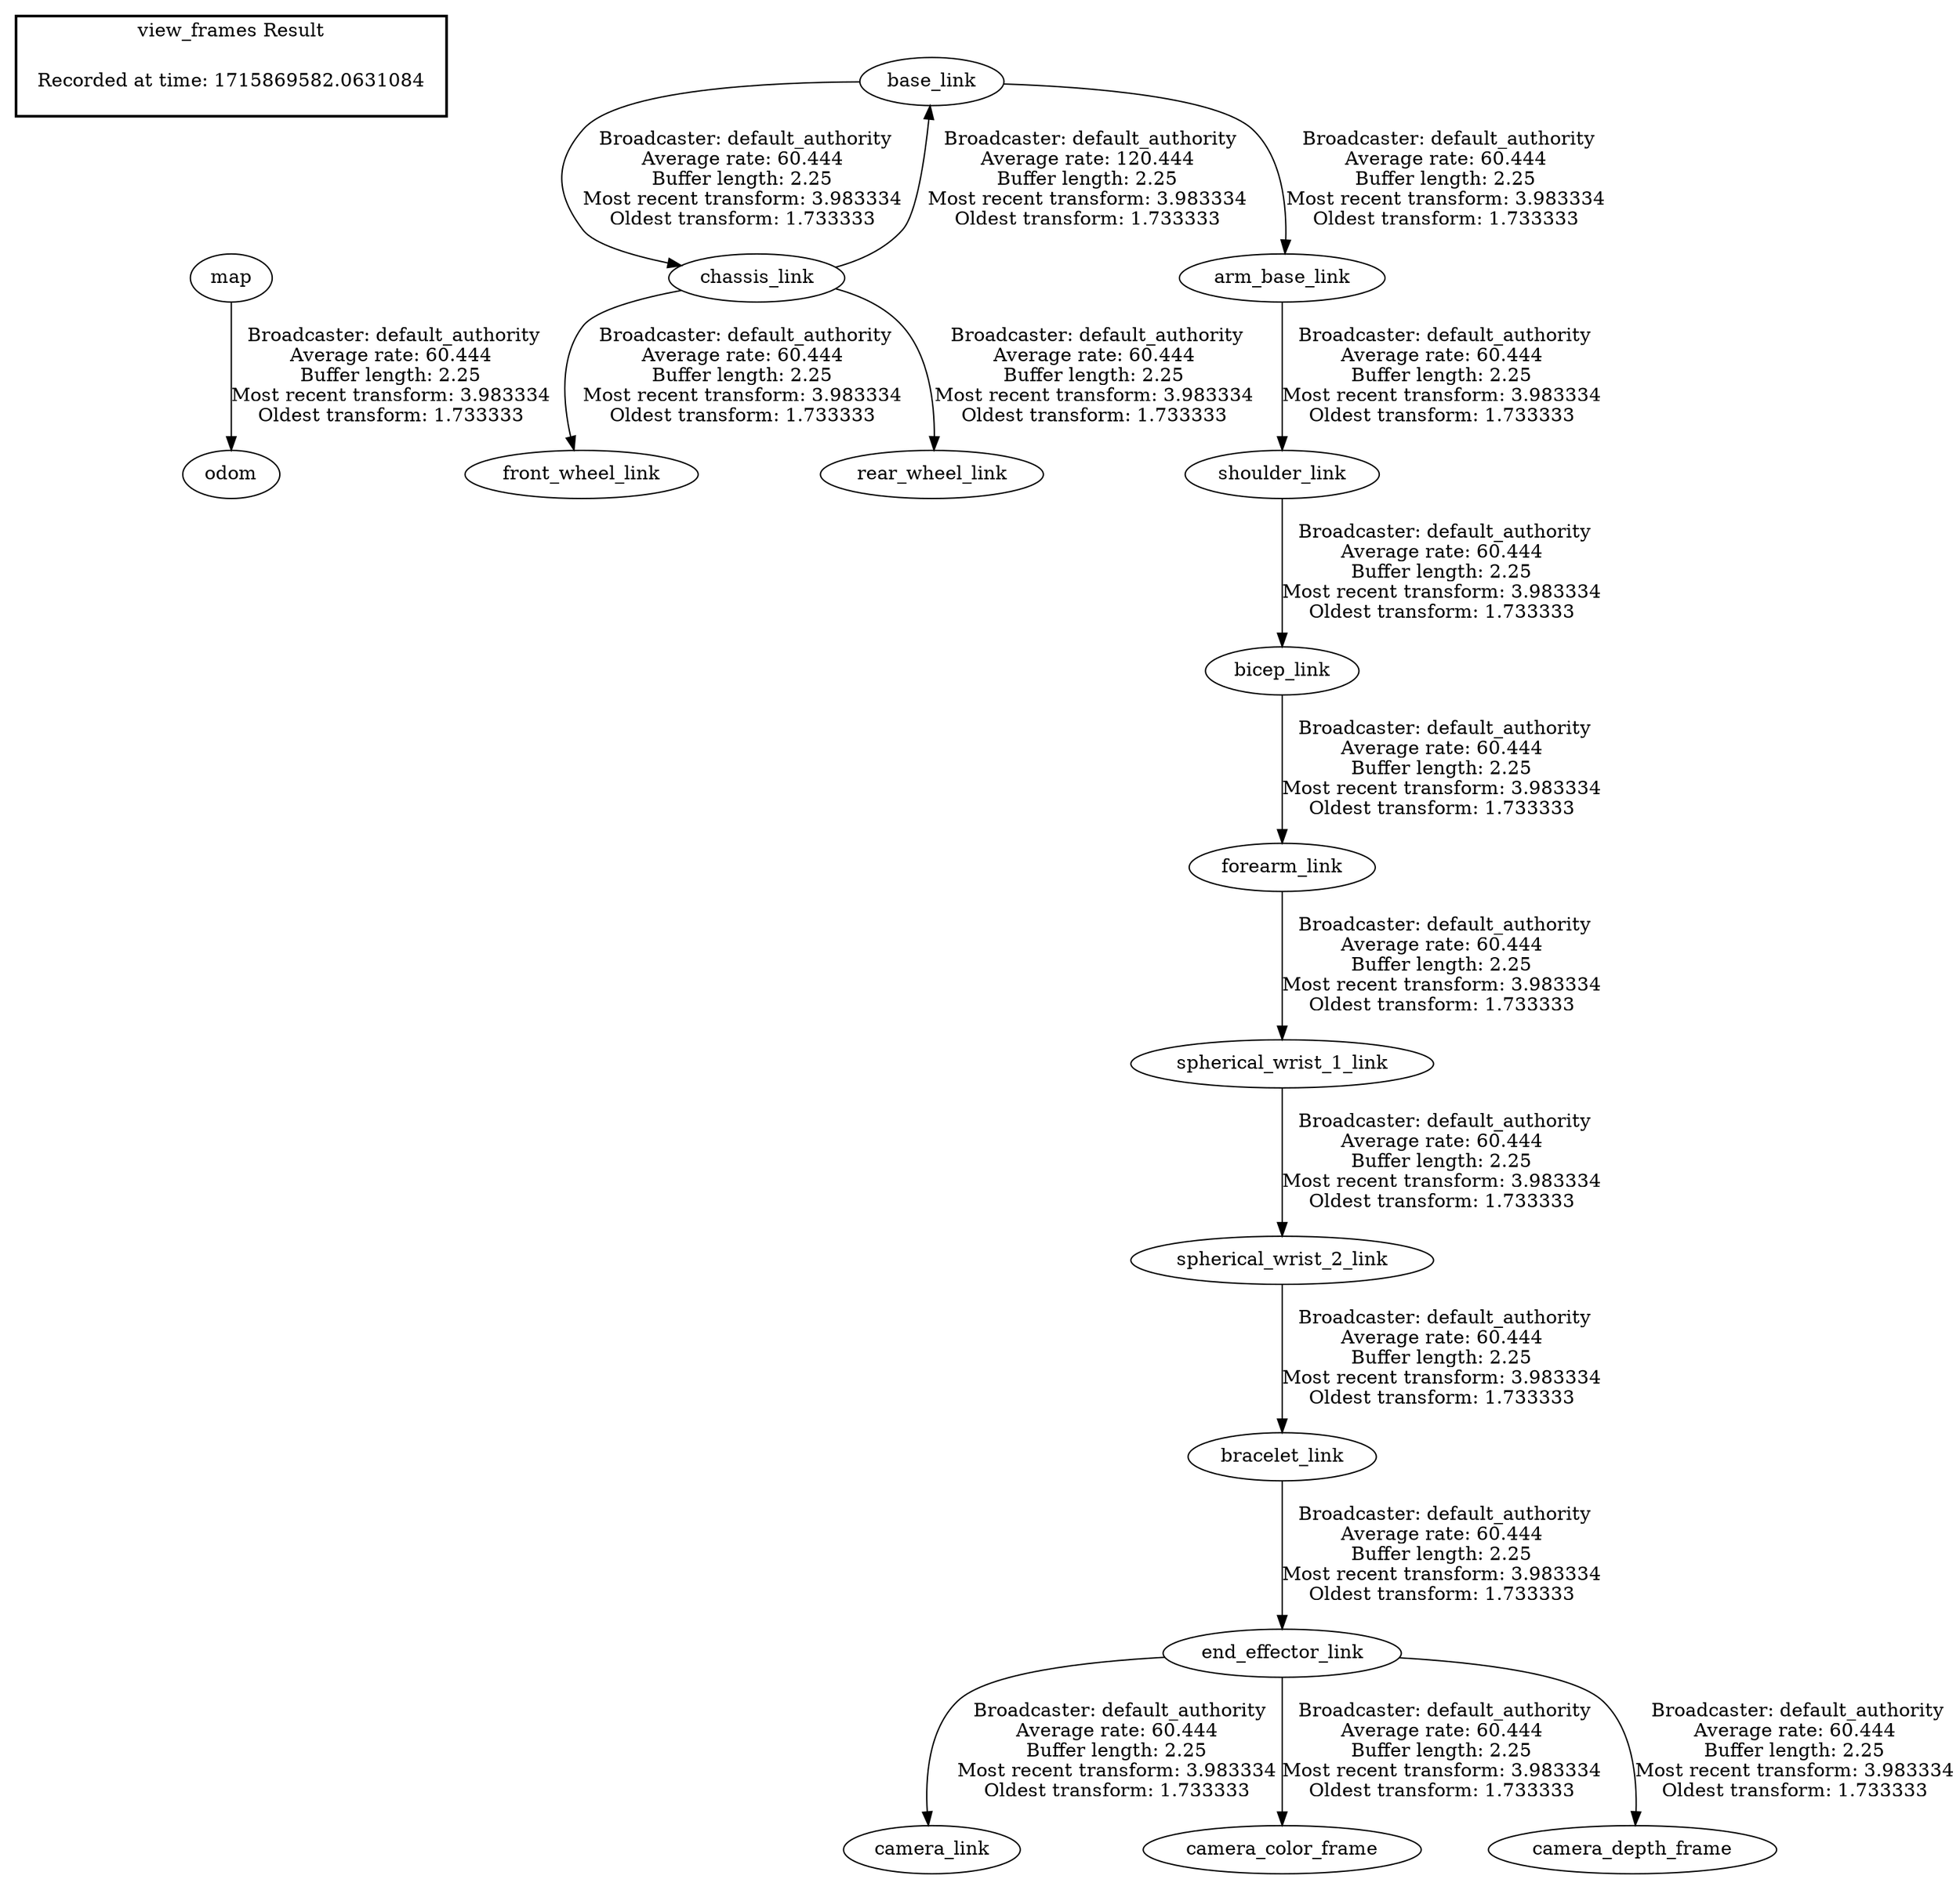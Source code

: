digraph G {
"map" -> "odom"[label=" Broadcaster: default_authority\nAverage rate: 60.444\nBuffer length: 2.25\nMost recent transform: 3.983334\nOldest transform: 1.733333\n"];
"base_link" -> "chassis_link"[label=" Broadcaster: default_authority\nAverage rate: 60.444\nBuffer length: 2.25\nMost recent transform: 3.983334\nOldest transform: 1.733333\n"];
"chassis_link" -> "base_link"[label=" Broadcaster: default_authority\nAverage rate: 120.444\nBuffer length: 2.25\nMost recent transform: 3.983334\nOldest transform: 1.733333\n"];
"chassis_link" -> "front_wheel_link"[label=" Broadcaster: default_authority\nAverage rate: 60.444\nBuffer length: 2.25\nMost recent transform: 3.983334\nOldest transform: 1.733333\n"];
"chassis_link" -> "rear_wheel_link"[label=" Broadcaster: default_authority\nAverage rate: 60.444\nBuffer length: 2.25\nMost recent transform: 3.983334\nOldest transform: 1.733333\n"];
"base_link" -> "arm_base_link"[label=" Broadcaster: default_authority\nAverage rate: 60.444\nBuffer length: 2.25\nMost recent transform: 3.983334\nOldest transform: 1.733333\n"];
"arm_base_link" -> "shoulder_link"[label=" Broadcaster: default_authority\nAverage rate: 60.444\nBuffer length: 2.25\nMost recent transform: 3.983334\nOldest transform: 1.733333\n"];
"shoulder_link" -> "bicep_link"[label=" Broadcaster: default_authority\nAverage rate: 60.444\nBuffer length: 2.25\nMost recent transform: 3.983334\nOldest transform: 1.733333\n"];
"bicep_link" -> "forearm_link"[label=" Broadcaster: default_authority\nAverage rate: 60.444\nBuffer length: 2.25\nMost recent transform: 3.983334\nOldest transform: 1.733333\n"];
"forearm_link" -> "spherical_wrist_1_link"[label=" Broadcaster: default_authority\nAverage rate: 60.444\nBuffer length: 2.25\nMost recent transform: 3.983334\nOldest transform: 1.733333\n"];
"spherical_wrist_1_link" -> "spherical_wrist_2_link"[label=" Broadcaster: default_authority\nAverage rate: 60.444\nBuffer length: 2.25\nMost recent transform: 3.983334\nOldest transform: 1.733333\n"];
"spherical_wrist_2_link" -> "bracelet_link"[label=" Broadcaster: default_authority\nAverage rate: 60.444\nBuffer length: 2.25\nMost recent transform: 3.983334\nOldest transform: 1.733333\n"];
"bracelet_link" -> "end_effector_link"[label=" Broadcaster: default_authority\nAverage rate: 60.444\nBuffer length: 2.25\nMost recent transform: 3.983334\nOldest transform: 1.733333\n"];
"end_effector_link" -> "camera_link"[label=" Broadcaster: default_authority\nAverage rate: 60.444\nBuffer length: 2.25\nMost recent transform: 3.983334\nOldest transform: 1.733333\n"];
"end_effector_link" -> "camera_color_frame"[label=" Broadcaster: default_authority\nAverage rate: 60.444\nBuffer length: 2.25\nMost recent transform: 3.983334\nOldest transform: 1.733333\n"];
"end_effector_link" -> "camera_depth_frame"[label=" Broadcaster: default_authority\nAverage rate: 60.444\nBuffer length: 2.25\nMost recent transform: 3.983334\nOldest transform: 1.733333\n"];
edge [style=invis];
 subgraph cluster_legend { style=bold; color=black; label ="view_frames Result";
"Recorded at time: 1715869582.0631084"[ shape=plaintext ] ;
}->"map";
}